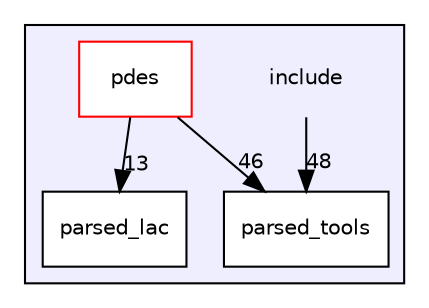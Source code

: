 digraph "include" {
  bgcolor=transparent;
  compound=true
  node [ fontsize="10", fontname="Helvetica"];
  edge [ labelfontsize="10", labelfontname="Helvetica"];
  subgraph clusterdir_d44c64559bbebec7f509842c48db8b23 {
    graph [ bgcolor="#eeeeff", pencolor="black", label="" URL="dir_d44c64559bbebec7f509842c48db8b23.html"];
    dir_d44c64559bbebec7f509842c48db8b23 [shape=plaintext label="include"];
    dir_65593bf93f1e4428cc81baf4bb94349f [shape=box label="parsed_lac" color="black" fillcolor="white" style="filled" URL="dir_65593bf93f1e4428cc81baf4bb94349f.html"];
    dir_8e8448d9aef603b86753e7cb911804a9 [shape=box label="parsed_tools" color="black" fillcolor="white" style="filled" URL="dir_8e8448d9aef603b86753e7cb911804a9.html"];
    dir_60faf9a10d52b04582224b9116454383 [shape=box label="pdes" color="red" fillcolor="white" style="filled" URL="dir_60faf9a10d52b04582224b9116454383.html"];
  }
  dir_60faf9a10d52b04582224b9116454383->dir_8e8448d9aef603b86753e7cb911804a9 [headlabel="46", labeldistance=1.5 headhref="dir_000005_000004.html"];
  dir_60faf9a10d52b04582224b9116454383->dir_65593bf93f1e4428cc81baf4bb94349f [headlabel="13", labeldistance=1.5 headhref="dir_000005_000003.html"];
  dir_d44c64559bbebec7f509842c48db8b23->dir_8e8448d9aef603b86753e7cb911804a9 [headlabel="48", labeldistance=1.5 headhref="dir_000002_000004.html"];
}
